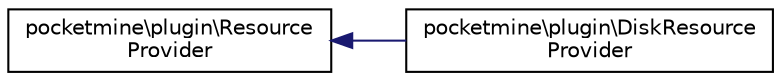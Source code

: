 digraph "Graphical Class Hierarchy"
{
 // INTERACTIVE_SVG=YES
 // LATEX_PDF_SIZE
  edge [fontname="Helvetica",fontsize="10",labelfontname="Helvetica",labelfontsize="10"];
  node [fontname="Helvetica",fontsize="10",shape=record];
  rankdir="LR";
  Node0 [label="pocketmine\\plugin\\Resource\lProvider",height=0.2,width=0.4,color="black", fillcolor="white", style="filled",URL="$de/d0d/interfacepocketmine_1_1plugin_1_1_resource_provider.html",tooltip=" "];
  Node0 -> Node1 [dir="back",color="midnightblue",fontsize="10",style="solid",fontname="Helvetica"];
  Node1 [label="pocketmine\\plugin\\DiskResource\lProvider",height=0.2,width=0.4,color="black", fillcolor="white", style="filled",URL="$de/d85/classpocketmine_1_1plugin_1_1_disk_resource_provider.html",tooltip=" "];
}
